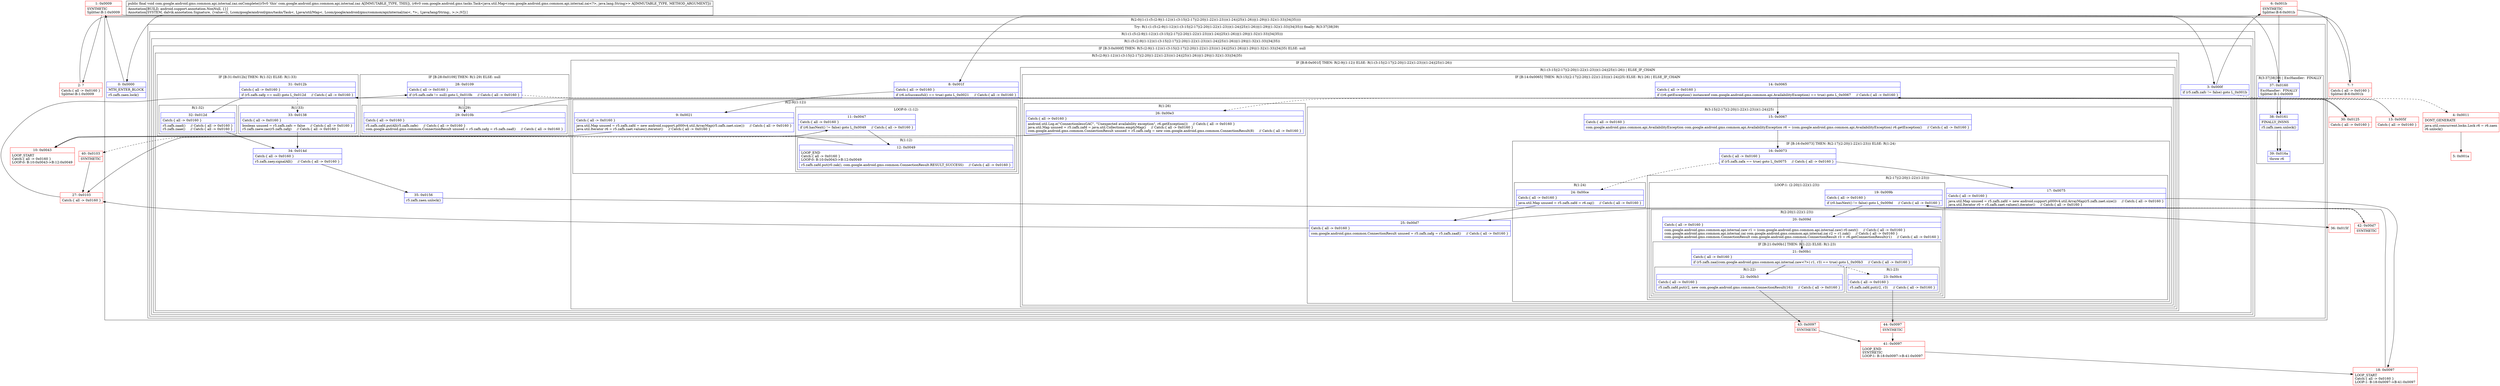 digraph "CFG forcom.google.android.gms.common.api.internal.zaz.onComplete(Lcom\/google\/android\/gms\/tasks\/Task;)V" {
subgraph cluster_Region_926724149 {
label = "R(2:0|(1:(1:(5:(2:9|(1:12))(1:(3:15|(2:17|(2:20|(1:22)(1:23)))(1:24)|25)(1:26))|(1:29)|(1:32)(1:33)|34|35))))";
node [shape=record,color=blue];
Node_0 [shape=record,label="{0\:\ 0x0000|MTH_ENTER_BLOCK\l|r5.zafh.zaen.lock()\l}"];
subgraph cluster_TryCatchRegion_242091479 {
label = "Try: R(1:(1:(5:(2:9|(1:12))(1:(3:15|(2:17|(2:20|(1:22)(1:23)))(1:24)|25)(1:26))|(1:29)|(1:32)(1:33)|34|35))) finally: R(3:37|38|39)";
node [shape=record,color=blue];
subgraph cluster_Region_547760019 {
label = "R(1:(1:(5:(2:9|(1:12))(1:(3:15|(2:17|(2:20|(1:22)(1:23)))(1:24)|25)(1:26))|(1:29)|(1:32)(1:33)|34|35)))";
node [shape=record,color=blue];
subgraph cluster_Region_1276509691 {
label = "R(1:(5:(2:9|(1:12))(1:(3:15|(2:17|(2:20|(1:22)(1:23)))(1:24)|25)(1:26))|(1:29)|(1:32)(1:33)|34|35))";
node [shape=record,color=blue];
subgraph cluster_IfRegion_511332692 {
label = "IF [B:3:0x000f] THEN: R(5:(2:9|(1:12))(1:(3:15|(2:17|(2:20|(1:22)(1:23)))(1:24)|25)(1:26))|(1:29)|(1:32)(1:33)|34|35) ELSE: null";
node [shape=record,color=blue];
Node_3 [shape=record,label="{3\:\ 0x000f|if (r5.zafh.zafc != false) goto L_0x001b\l}"];
subgraph cluster_Region_1623506929 {
label = "R(5:(2:9|(1:12))(1:(3:15|(2:17|(2:20|(1:22)(1:23)))(1:24)|25)(1:26))|(1:29)|(1:32)(1:33)|34|35)";
node [shape=record,color=blue];
subgraph cluster_IfRegion_1909429957 {
label = "IF [B:8:0x001f] THEN: R(2:9|(1:12)) ELSE: R(1:(3:15|(2:17|(2:20|(1:22)(1:23)))(1:24)|25)(1:26))";
node [shape=record,color=blue];
Node_8 [shape=record,label="{8\:\ 0x001f|Catch:\{ all \-\> 0x0160 \}\l|if (r6.isSuccessful() == true) goto L_0x0021     \/\/ Catch:\{ all \-\> 0x0160 \}\l}"];
subgraph cluster_Region_316036898 {
label = "R(2:9|(1:12))";
node [shape=record,color=blue];
Node_9 [shape=record,label="{9\:\ 0x0021|Catch:\{ all \-\> 0x0160 \}\l|java.util.Map unused = r5.zafh.zafd = new android.support.p000v4.util.ArrayMap(r5.zafh.zaet.size())     \/\/ Catch:\{ all \-\> 0x0160 \}\ljava.util.Iterator r6 = r5.zafh.zaet.values().iterator()     \/\/ Catch:\{ all \-\> 0x0160 \}\l}"];
subgraph cluster_LoopRegion_1584026845 {
label = "LOOP:0: (1:12)";
node [shape=record,color=blue];
Node_11 [shape=record,label="{11\:\ 0x0047|Catch:\{ all \-\> 0x0160 \}\l|if (r6.hasNext() != false) goto L_0x0049     \/\/ Catch:\{ all \-\> 0x0160 \}\l}"];
subgraph cluster_Region_454317014 {
label = "R(1:12)";
node [shape=record,color=blue];
Node_12 [shape=record,label="{12\:\ 0x0049|LOOP_END\lCatch:\{ all \-\> 0x0160 \}\lLOOP:0: B:10:0x0043\-\>B:12:0x0049\l|r5.zafh.zafd.put(r0.zak(), com.google.android.gms.common.ConnectionResult.RESULT_SUCCESS)     \/\/ Catch:\{ all \-\> 0x0160 \}\l}"];
}
}
}
subgraph cluster_Region_383817679 {
label = "R(1:(3:15|(2:17|(2:20|(1:22)(1:23)))(1:24)|25)(1:26)) | ELSE_IF_CHAIN\l";
node [shape=record,color=blue];
subgraph cluster_IfRegion_909094262 {
label = "IF [B:14:0x0065] THEN: R(3:15|(2:17|(2:20|(1:22)(1:23)))(1:24)|25) ELSE: R(1:26) | ELSE_IF_CHAIN\l";
node [shape=record,color=blue];
Node_14 [shape=record,label="{14\:\ 0x0065|Catch:\{ all \-\> 0x0160 \}\l|if ((r6.getException() instanceof com.google.android.gms.common.api.AvailabilityException) == true) goto L_0x0067     \/\/ Catch:\{ all \-\> 0x0160 \}\l}"];
subgraph cluster_Region_979048278 {
label = "R(3:15|(2:17|(2:20|(1:22)(1:23)))(1:24)|25)";
node [shape=record,color=blue];
Node_15 [shape=record,label="{15\:\ 0x0067|Catch:\{ all \-\> 0x0160 \}\l|com.google.android.gms.common.api.AvailabilityException com.google.android.gms.common.api.AvailabilityException r6 = (com.google.android.gms.common.api.AvailabilityException) r6.getException()     \/\/ Catch:\{ all \-\> 0x0160 \}\l}"];
subgraph cluster_IfRegion_988797906 {
label = "IF [B:16:0x0073] THEN: R(2:17|(2:20|(1:22)(1:23))) ELSE: R(1:24)";
node [shape=record,color=blue];
Node_16 [shape=record,label="{16\:\ 0x0073|Catch:\{ all \-\> 0x0160 \}\l|if (r5.zafh.zafa == true) goto L_0x0075     \/\/ Catch:\{ all \-\> 0x0160 \}\l}"];
subgraph cluster_Region_64796090 {
label = "R(2:17|(2:20|(1:22)(1:23)))";
node [shape=record,color=blue];
Node_17 [shape=record,label="{17\:\ 0x0075|Catch:\{ all \-\> 0x0160 \}\l|java.util.Map unused = r5.zafh.zafd = new android.support.p000v4.util.ArrayMap(r5.zafh.zaet.size())     \/\/ Catch:\{ all \-\> 0x0160 \}\ljava.util.Iterator r0 = r5.zafh.zaet.values().iterator()     \/\/ Catch:\{ all \-\> 0x0160 \}\l}"];
subgraph cluster_LoopRegion_286266593 {
label = "LOOP:1: (2:20|(1:22)(1:23))";
node [shape=record,color=blue];
Node_19 [shape=record,label="{19\:\ 0x009b|Catch:\{ all \-\> 0x0160 \}\l|if (r0.hasNext() != false) goto L_0x009d     \/\/ Catch:\{ all \-\> 0x0160 \}\l}"];
subgraph cluster_Region_137647333 {
label = "R(2:20|(1:22)(1:23))";
node [shape=record,color=blue];
Node_20 [shape=record,label="{20\:\ 0x009d|Catch:\{ all \-\> 0x0160 \}\l|com.google.android.gms.common.api.internal.zaw r1 = (com.google.android.gms.common.api.internal.zaw) r0.next()     \/\/ Catch:\{ all \-\> 0x0160 \}\lcom.google.android.gms.common.api.internal.zai com.google.android.gms.common.api.internal.zai r2 = r1.zak()     \/\/ Catch:\{ all \-\> 0x0160 \}\lcom.google.android.gms.common.ConnectionResult com.google.android.gms.common.ConnectionResult r3 = r6.getConnectionResult(r1)     \/\/ Catch:\{ all \-\> 0x0160 \}\l}"];
subgraph cluster_IfRegion_1953083485 {
label = "IF [B:21:0x00b1] THEN: R(1:22) ELSE: R(1:23)";
node [shape=record,color=blue];
Node_21 [shape=record,label="{21\:\ 0x00b1|Catch:\{ all \-\> 0x0160 \}\l|if (r5.zafh.zaa((com.google.android.gms.common.api.internal.zaw\<?\>) r1, r3) == true) goto L_0x00b3     \/\/ Catch:\{ all \-\> 0x0160 \}\l}"];
subgraph cluster_Region_1012077925 {
label = "R(1:22)";
node [shape=record,color=blue];
Node_22 [shape=record,label="{22\:\ 0x00b3|Catch:\{ all \-\> 0x0160 \}\l|r5.zafh.zafd.put(r2, new com.google.android.gms.common.ConnectionResult(16))     \/\/ Catch:\{ all \-\> 0x0160 \}\l}"];
}
subgraph cluster_Region_1590707230 {
label = "R(1:23)";
node [shape=record,color=blue];
Node_23 [shape=record,label="{23\:\ 0x00c4|Catch:\{ all \-\> 0x0160 \}\l|r5.zafh.zafd.put(r2, r3)     \/\/ Catch:\{ all \-\> 0x0160 \}\l}"];
}
}
}
}
}
subgraph cluster_Region_703745417 {
label = "R(1:24)";
node [shape=record,color=blue];
Node_24 [shape=record,label="{24\:\ 0x00ce|Catch:\{ all \-\> 0x0160 \}\l|java.util.Map unused = r5.zafh.zafd = r6.zaj()     \/\/ Catch:\{ all \-\> 0x0160 \}\l}"];
}
}
Node_25 [shape=record,label="{25\:\ 0x00d7|Catch:\{ all \-\> 0x0160 \}\l|com.google.android.gms.common.ConnectionResult unused = r5.zafh.zafg = r5.zafh.zaaf()     \/\/ Catch:\{ all \-\> 0x0160 \}\l}"];
}
subgraph cluster_Region_1512001448 {
label = "R(1:26)";
node [shape=record,color=blue];
Node_26 [shape=record,label="{26\:\ 0x00e3|Catch:\{ all \-\> 0x0160 \}\l|android.util.Log.e(\"ConnectionlessGAC\", \"Unexpected availability exception\", r6.getException())     \/\/ Catch:\{ all \-\> 0x0160 \}\ljava.util.Map unused = r5.zafh.zafd = java.util.Collections.emptyMap()     \/\/ Catch:\{ all \-\> 0x0160 \}\lcom.google.android.gms.common.ConnectionResult unused = r5.zafh.zafg = new com.google.android.gms.common.ConnectionResult(8)     \/\/ Catch:\{ all \-\> 0x0160 \}\l}"];
}
}
}
}
subgraph cluster_IfRegion_510279282 {
label = "IF [B:28:0x0109] THEN: R(1:29) ELSE: null";
node [shape=record,color=blue];
Node_28 [shape=record,label="{28\:\ 0x0109|Catch:\{ all \-\> 0x0160 \}\l|if (r5.zafh.zafe != null) goto L_0x010b     \/\/ Catch:\{ all \-\> 0x0160 \}\l}"];
subgraph cluster_Region_2021468512 {
label = "R(1:29)";
node [shape=record,color=blue];
Node_29 [shape=record,label="{29\:\ 0x010b|Catch:\{ all \-\> 0x0160 \}\l|r5.zafh.zafd.putAll(r5.zafh.zafe)     \/\/ Catch:\{ all \-\> 0x0160 \}\lcom.google.android.gms.common.ConnectionResult unused = r5.zafh.zafg = r5.zafh.zaaf()     \/\/ Catch:\{ all \-\> 0x0160 \}\l}"];
}
}
subgraph cluster_IfRegion_1767607698 {
label = "IF [B:31:0x012b] THEN: R(1:32) ELSE: R(1:33)";
node [shape=record,color=blue];
Node_31 [shape=record,label="{31\:\ 0x012b|Catch:\{ all \-\> 0x0160 \}\l|if (r5.zafh.zafg == null) goto L_0x012d     \/\/ Catch:\{ all \-\> 0x0160 \}\l}"];
subgraph cluster_Region_1234828574 {
label = "R(1:32)";
node [shape=record,color=blue];
Node_32 [shape=record,label="{32\:\ 0x012d|Catch:\{ all \-\> 0x0160 \}\l|r5.zafh.zaad()     \/\/ Catch:\{ all \-\> 0x0160 \}\lr5.zafh.zaae()     \/\/ Catch:\{ all \-\> 0x0160 \}\l}"];
}
subgraph cluster_Region_105890801 {
label = "R(1:33)";
node [shape=record,color=blue];
Node_33 [shape=record,label="{33\:\ 0x0138|Catch:\{ all \-\> 0x0160 \}\l|boolean unused = r5.zafh.zafc = false     \/\/ Catch:\{ all \-\> 0x0160 \}\lr5.zafh.zaew.zac(r5.zafh.zafg)     \/\/ Catch:\{ all \-\> 0x0160 \}\l}"];
}
}
Node_34 [shape=record,label="{34\:\ 0x014d|Catch:\{ all \-\> 0x0160 \}\l|r5.zafh.zaey.signalAll()     \/\/ Catch:\{ all \-\> 0x0160 \}\l}"];
Node_35 [shape=record,label="{35\:\ 0x0156|r5.zafh.zaen.unlock()\l}"];
}
}
}
}
subgraph cluster_Region_401136753 {
label = "R(3:37|38|39) | ExcHandler:  FINALLY\l";
node [shape=record,color=blue];
Node_37 [shape=record,label="{37\:\ 0x0160|ExcHandler:  FINALLY\lSplitter:B:1:0x0009\l}"];
Node_38 [shape=record,label="{38\:\ 0x0161|FINALLY_INSNS\l|r5.zafh.zaen.unlock()\l}"];
Node_39 [shape=record,label="{39\:\ 0x016a|throw r6\l}"];
}
}
}
subgraph cluster_Region_401136753 {
label = "R(3:37|38|39) | ExcHandler:  FINALLY\l";
node [shape=record,color=blue];
Node_37 [shape=record,label="{37\:\ 0x0160|ExcHandler:  FINALLY\lSplitter:B:1:0x0009\l}"];
Node_38 [shape=record,label="{38\:\ 0x0161|FINALLY_INSNS\l|r5.zafh.zaen.unlock()\l}"];
Node_39 [shape=record,label="{39\:\ 0x016a|throw r6\l}"];
}
Node_1 [shape=record,color=red,label="{1\:\ 0x0009|SYNTHETIC\lSplitter:B:1:0x0009\l}"];
Node_2 [shape=record,color=red,label="{2\:\ ?|Catch:\{ all \-\> 0x0160 \}\lSplitter:B:1:0x0009\l}"];
Node_4 [shape=record,color=red,label="{4\:\ 0x0011|DONT_GENERATE\l|java.util.concurrent.locks.Lock r6 = r6.zaen\lr6.unlock()\l}"];
Node_5 [shape=record,color=red,label="{5\:\ 0x001a}"];
Node_6 [shape=record,color=red,label="{6\:\ 0x001b|SYNTHETIC\lSplitter:B:6:0x001b\l}"];
Node_7 [shape=record,color=red,label="{7\:\ ?|Catch:\{ all \-\> 0x0160 \}\lSplitter:B:6:0x001b\l}"];
Node_10 [shape=record,color=red,label="{10\:\ 0x0043|LOOP_START\lCatch:\{ all \-\> 0x0160 \}\lLOOP:0: B:10:0x0043\-\>B:12:0x0049\l}"];
Node_13 [shape=record,color=red,label="{13\:\ 0x005f|Catch:\{ all \-\> 0x0160 \}\l}"];
Node_18 [shape=record,color=red,label="{18\:\ 0x0097|LOOP_START\lCatch:\{ all \-\> 0x0160 \}\lLOOP:1: B:18:0x0097\-\>B:41:0x0097\l}"];
Node_27 [shape=record,color=red,label="{27\:\ 0x0103|Catch:\{ all \-\> 0x0160 \}\l}"];
Node_30 [shape=record,color=red,label="{30\:\ 0x0125|Catch:\{ all \-\> 0x0160 \}\l}"];
Node_36 [shape=record,color=red,label="{36\:\ 0x015f}"];
Node_40 [shape=record,color=red,label="{40\:\ 0x0103|SYNTHETIC\l}"];
Node_41 [shape=record,color=red,label="{41\:\ 0x0097|LOOP_END\lSYNTHETIC\lLOOP:1: B:18:0x0097\-\>B:41:0x0097\l}"];
Node_42 [shape=record,color=red,label="{42\:\ 0x00d7|SYNTHETIC\l}"];
Node_43 [shape=record,color=red,label="{43\:\ 0x0097|SYNTHETIC\l}"];
Node_44 [shape=record,color=red,label="{44\:\ 0x0097|SYNTHETIC\l}"];
MethodNode[shape=record,label="{public final void com.google.android.gms.common.api.internal.zaz.onComplete((r5v0 'this' com.google.android.gms.common.api.internal.zaz A[IMMUTABLE_TYPE, THIS]), (r6v0 com.google.android.gms.tasks.Task\<java.util.Map\<com.google.android.gms.common.api.internal.zai\<?\>, java.lang.String\>\> A[IMMUTABLE_TYPE, METHOD_ARGUMENT]))  | Annotation[BUILD, android.support.annotation.NonNull, \{\}]\lAnnotation[SYSTEM, dalvik.annotation.Signature, \{value=[(, Lcom\/google\/android\/gms\/tasks\/Task\<, Ljava\/util\/Map\<, Lcom\/google\/android\/gms\/common\/api\/internal\/zai\<, *\>;, Ljava\/lang\/String;, \>;\>;)V]\}]\l}"];
MethodNode -> Node_0;
Node_0 -> Node_1;
Node_3 -> Node_4[style=dashed];
Node_3 -> Node_6;
Node_8 -> Node_9;
Node_8 -> Node_13[style=dashed];
Node_9 -> Node_10;
Node_11 -> Node_12;
Node_11 -> Node_40[style=dashed];
Node_12 -> Node_10;
Node_14 -> Node_15;
Node_14 -> Node_26[style=dashed];
Node_15 -> Node_16;
Node_16 -> Node_17;
Node_16 -> Node_24[style=dashed];
Node_17 -> Node_18;
Node_19 -> Node_20;
Node_19 -> Node_42[style=dashed];
Node_20 -> Node_21;
Node_21 -> Node_22;
Node_21 -> Node_23[style=dashed];
Node_22 -> Node_43;
Node_23 -> Node_44;
Node_24 -> Node_25;
Node_25 -> Node_27;
Node_26 -> Node_27;
Node_28 -> Node_29;
Node_28 -> Node_30[style=dashed];
Node_29 -> Node_30;
Node_31 -> Node_32;
Node_31 -> Node_33[style=dashed];
Node_32 -> Node_34;
Node_33 -> Node_34;
Node_34 -> Node_35;
Node_35 -> Node_36;
Node_37 -> Node_38;
Node_38 -> Node_39;
Node_37 -> Node_38;
Node_38 -> Node_39;
Node_1 -> Node_2;
Node_1 -> Node_37;
Node_2 -> Node_3;
Node_4 -> Node_5;
Node_6 -> Node_7;
Node_6 -> Node_37;
Node_7 -> Node_8;
Node_10 -> Node_11;
Node_13 -> Node_14;
Node_18 -> Node_19;
Node_27 -> Node_28;
Node_30 -> Node_31;
Node_40 -> Node_27;
Node_41 -> Node_18;
Node_42 -> Node_25;
Node_43 -> Node_41;
Node_44 -> Node_41;
}

